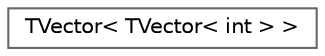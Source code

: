 digraph "Graphical Class Hierarchy"
{
 // LATEX_PDF_SIZE
  bgcolor="transparent";
  edge [fontname=Helvetica,fontsize=10,labelfontname=Helvetica,labelfontsize=10];
  node [fontname=Helvetica,fontsize=10,shape=box,height=0.2,width=0.4];
  rankdir="LR";
  Node0 [id="Node000000",label="TVector\< TVector\< int \> \>",height=0.2,width=0.4,color="grey40", fillcolor="white", style="filled",URL="$classTVector.html",tooltip=" "];
}
